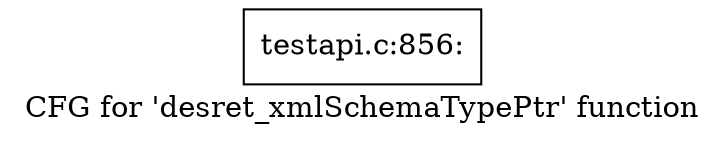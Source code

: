 digraph "CFG for 'desret_xmlSchemaTypePtr' function" {
	label="CFG for 'desret_xmlSchemaTypePtr' function";

	Node0x4a4b1f0 [shape=record,label="{testapi.c:856:}"];
}
